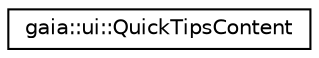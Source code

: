 digraph G
{
  edge [fontname="Helvetica",fontsize="10",labelfontname="Helvetica",labelfontsize="10"];
  node [fontname="Helvetica",fontsize="10",shape=record];
  rankdir=LR;
  Node1 [label="gaia::ui::QuickTipsContent",height=0.2,width=0.4,color="black", fillcolor="white", style="filled",URL="$d8/de7/classgaia_1_1ui_1_1_quick_tips_content.html",tooltip="The QuickTipsContent will be callback when user override prepareTips of QuickTipsWidget, user can add some tips content indicator into the application."];
}
